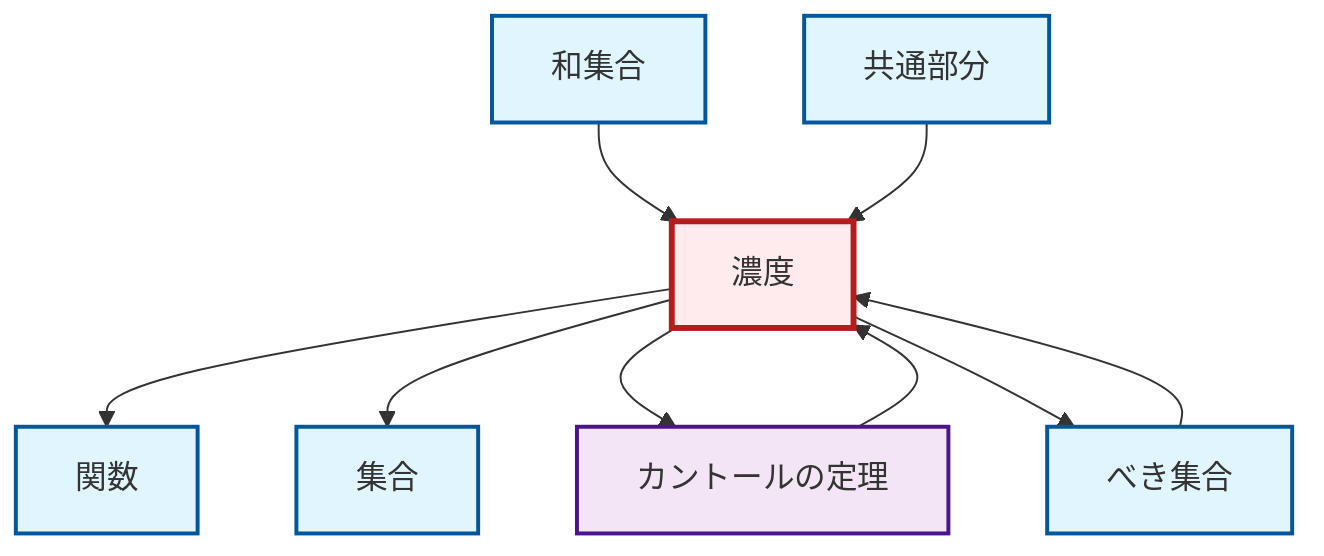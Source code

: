 graph TD
    classDef definition fill:#e1f5fe,stroke:#01579b,stroke-width:2px
    classDef theorem fill:#f3e5f5,stroke:#4a148c,stroke-width:2px
    classDef axiom fill:#fff3e0,stroke:#e65100,stroke-width:2px
    classDef example fill:#e8f5e9,stroke:#1b5e20,stroke-width:2px
    classDef current fill:#ffebee,stroke:#b71c1c,stroke-width:3px
    def-cardinality["濃度"]:::definition
    def-set["集合"]:::definition
    def-function["関数"]:::definition
    def-intersection["共通部分"]:::definition
    def-union["和集合"]:::definition
    def-power-set["べき集合"]:::definition
    thm-cantor["カントールの定理"]:::theorem
    def-cardinality --> def-function
    def-union --> def-cardinality
    def-power-set --> def-cardinality
    thm-cantor --> def-cardinality
    def-intersection --> def-cardinality
    def-cardinality --> def-set
    def-cardinality --> thm-cantor
    def-cardinality --> def-power-set
    class def-cardinality current
